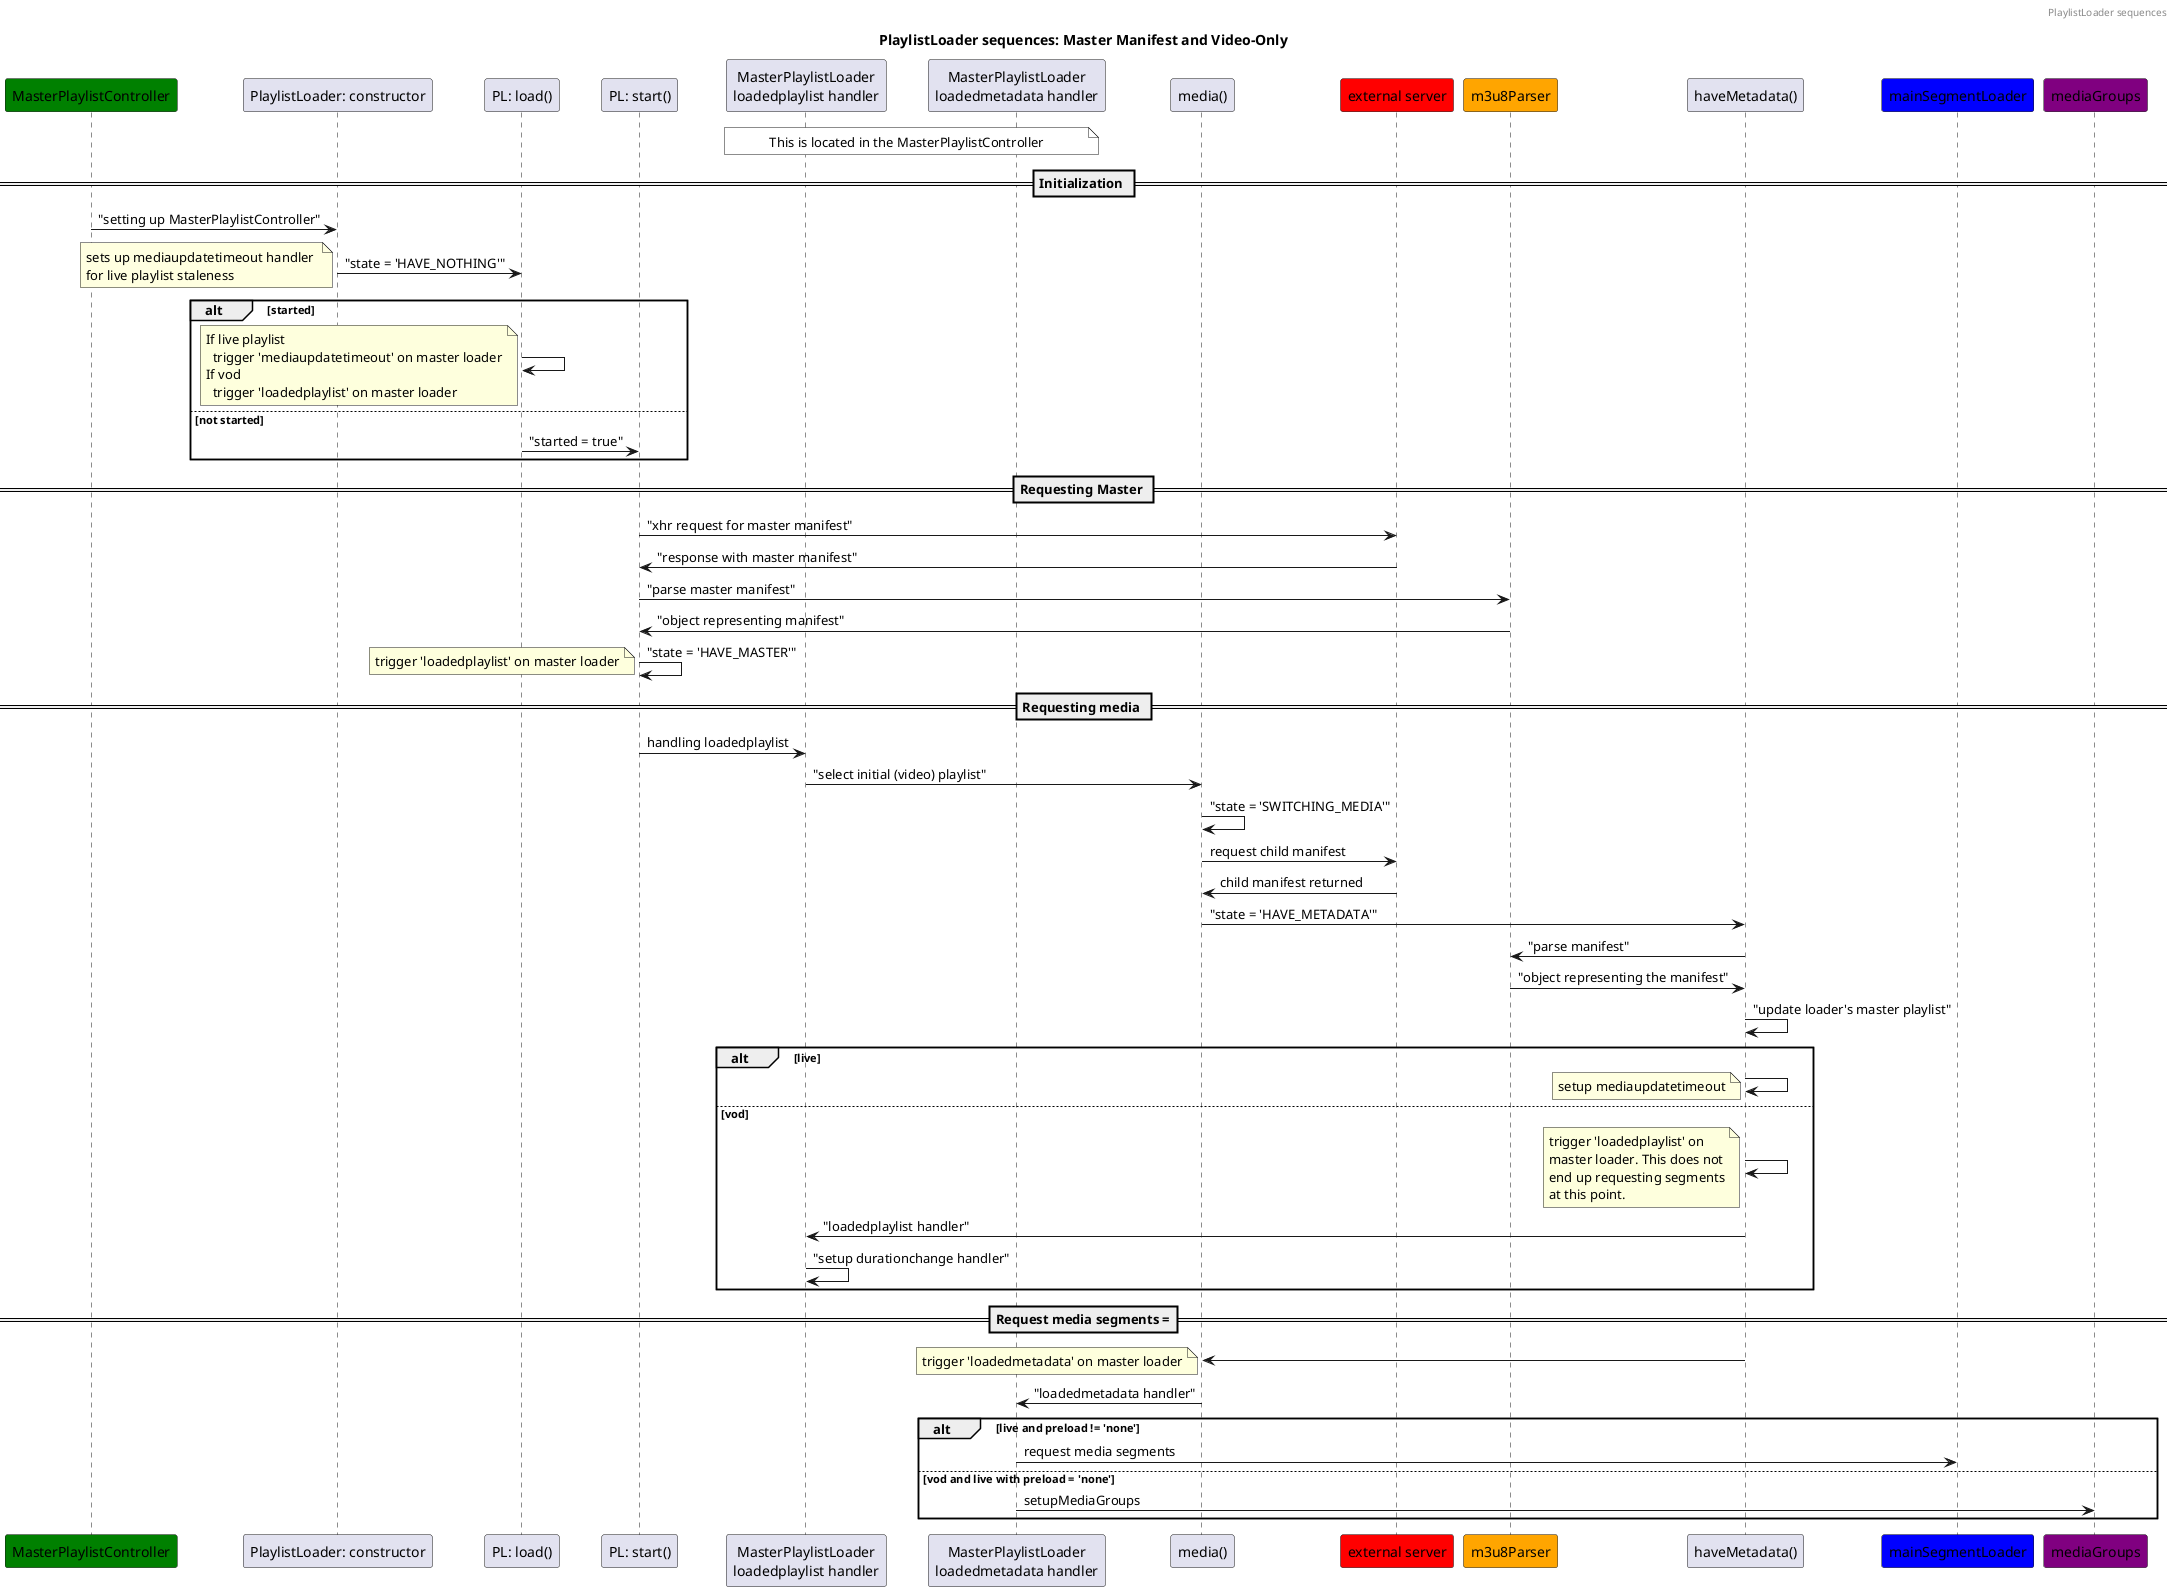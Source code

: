 @startuml

header PlaylistLoader sequences
title PlaylistLoader sequences: Master Manifest and Video-Only

Participant "MasterPlaylistController" as MPC #green
Participant "PlaylistLoader: constructor" as PLc
Participant "PL: load()" as load
Participant "PL: start()" as start
Participant "MasterPlaylistLoader\nloadedplaylist handler" as lpH
Participant "MasterPlaylistLoader\nloadedmetadata handler" as lmH
  note over lmH, lpH #white: This is located in the MasterPlaylistController
Participant "media()" as media
Participant "external server" as ext #red
Participant "m3u8Parser" as parser #orange
Participant "haveMetadata()" as haveMetadata
Participant "mainSegmentLoader" as SL #blue
Participant "mediaGroups" as mG #purple

== Initialization ==

MPC -> PLc : "setting up MasterPlaylistController"

PLc -> load : "state = 'HAVE_NOTHING'"
note left #lightyellow: sets up mediaupdatetimeout handler \nfor live playlist staleness

alt started
  load -> load
  note left
    If live playlist
      trigger 'mediaupdatetimeout' on master loader
    If vod
      trigger 'loadedplaylist' on master loader
  end note

else not started

	load -> start : "started = true"

end

== Requesting Master ==

start -> ext: "xhr request for master manifest"
ext -> start : "response with master manifest"
start -> parser: "parse master manifest"
parser -> start: "object representing manifest"
start -> start : "state = 'HAVE_MASTER'"
note left: trigger 'loadedplaylist' on master loader

== Requesting media ==

start -> lpH: handling loadedplaylist
lpH -> media : "select initial (video) playlist"

media -> media : "state = 'SWITCHING_MEDIA'"
media -> ext : request child manifest
ext -> media: child manifest returned

media -> haveMetadata: "state = 'HAVE_METADATA'"
haveMetadata -> parser: "parse manifest"
parser -> haveMetadata: "object representing the manifest"
haveMetadata -> haveMetadata: "update loader's master playlist"

alt live
  haveMetadata -> haveMetadata
  note left #lightyellow: setup mediaupdatetimeout

else vod
  haveMetadata -> haveMetadata
  note left
    trigger 'loadedplaylist' on
    master loader. This does not
    end up requesting segments
    at this point.
  end note

  haveMetadata -> lpH : "loadedplaylist handler"
  lpH -> lpH : "setup durationchange handler"
end

== Request media segments ===

haveMetadata -> media
  note left: trigger 'loadedmetadata' on master loader

media -> lmH  : "loadedmetadata handler"

alt live and preload != 'none'
  lmH -> SL: request media segments

else vod and live with preload = 'none'
  lmH -> mG: setupMediaGroups

end

@enduml
